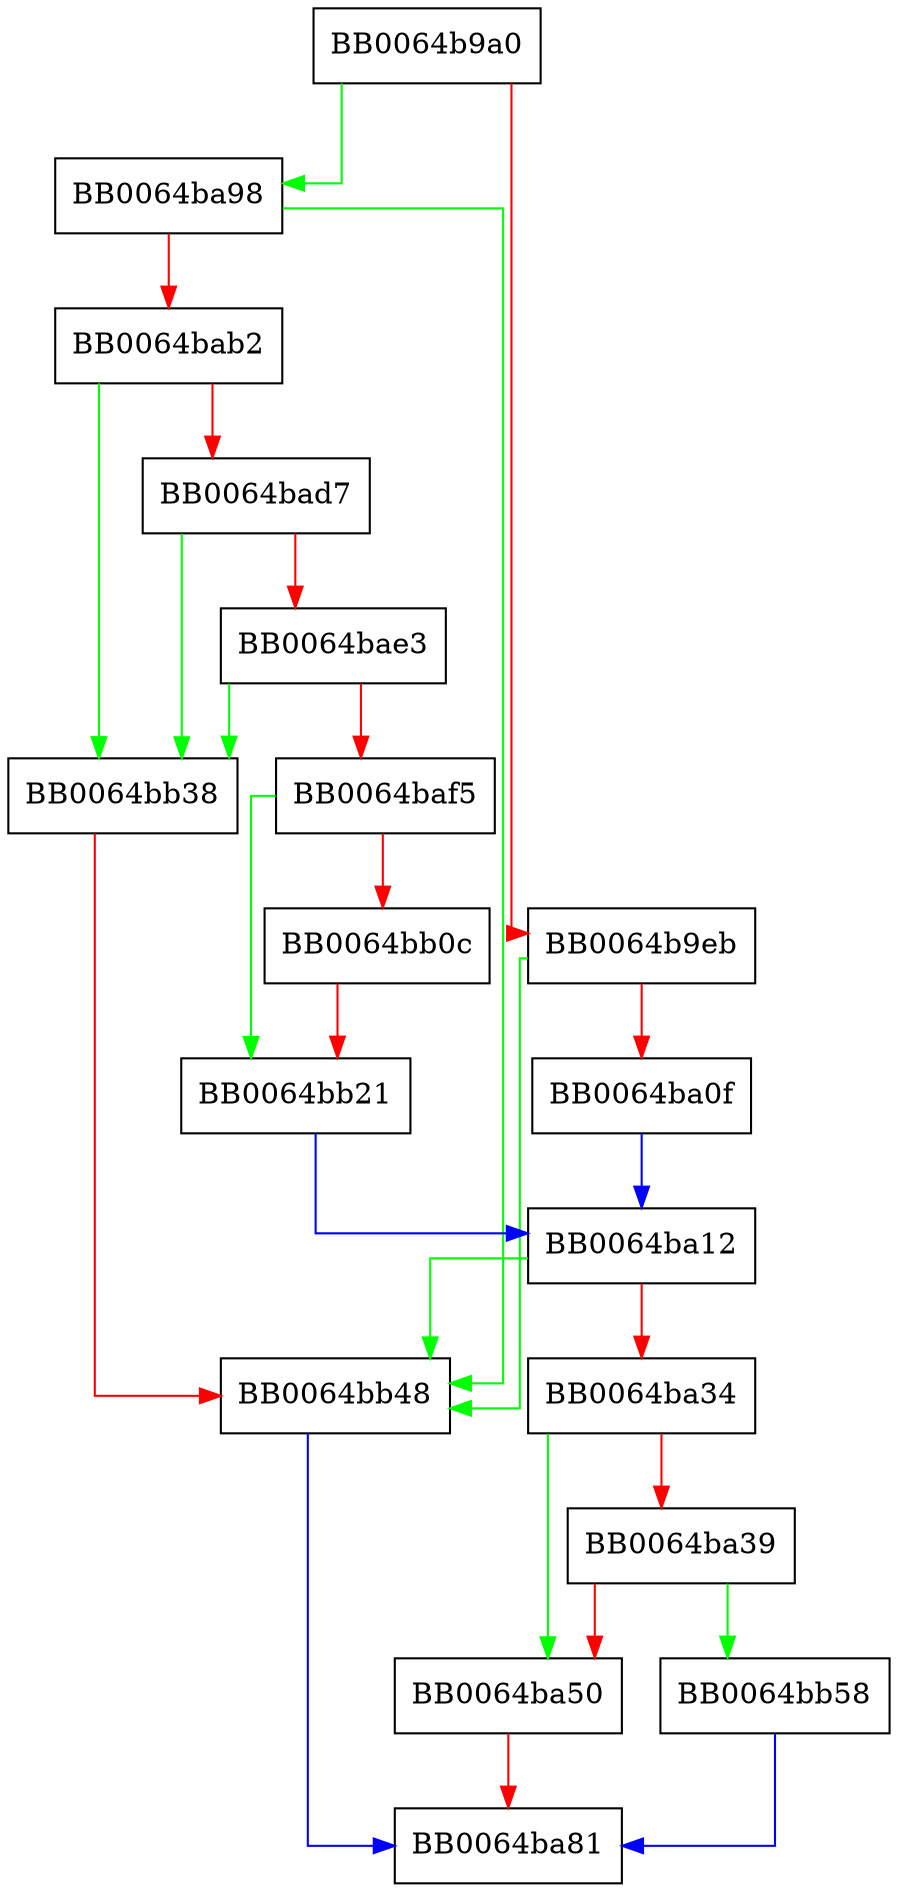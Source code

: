 digraph OSSL_STORE_attach {
  node [shape="box"];
  graph [splines=ortho];
  BB0064b9a0 -> BB0064ba98 [color="green"];
  BB0064b9a0 -> BB0064b9eb [color="red"];
  BB0064b9eb -> BB0064bb48 [color="green"];
  BB0064b9eb -> BB0064ba0f [color="red"];
  BB0064ba0f -> BB0064ba12 [color="blue"];
  BB0064ba12 -> BB0064bb48 [color="green"];
  BB0064ba12 -> BB0064ba34 [color="red"];
  BB0064ba34 -> BB0064ba50 [color="green"];
  BB0064ba34 -> BB0064ba39 [color="red"];
  BB0064ba39 -> BB0064bb58 [color="green"];
  BB0064ba39 -> BB0064ba50 [color="red"];
  BB0064ba50 -> BB0064ba81 [color="red"];
  BB0064ba98 -> BB0064bb48 [color="green"];
  BB0064ba98 -> BB0064bab2 [color="red"];
  BB0064bab2 -> BB0064bb38 [color="green"];
  BB0064bab2 -> BB0064bad7 [color="red"];
  BB0064bad7 -> BB0064bb38 [color="green"];
  BB0064bad7 -> BB0064bae3 [color="red"];
  BB0064bae3 -> BB0064bb38 [color="green"];
  BB0064bae3 -> BB0064baf5 [color="red"];
  BB0064baf5 -> BB0064bb21 [color="green"];
  BB0064baf5 -> BB0064bb0c [color="red"];
  BB0064bb0c -> BB0064bb21 [color="red"];
  BB0064bb21 -> BB0064ba12 [color="blue"];
  BB0064bb38 -> BB0064bb48 [color="red"];
  BB0064bb48 -> BB0064ba81 [color="blue"];
  BB0064bb58 -> BB0064ba81 [color="blue"];
}
